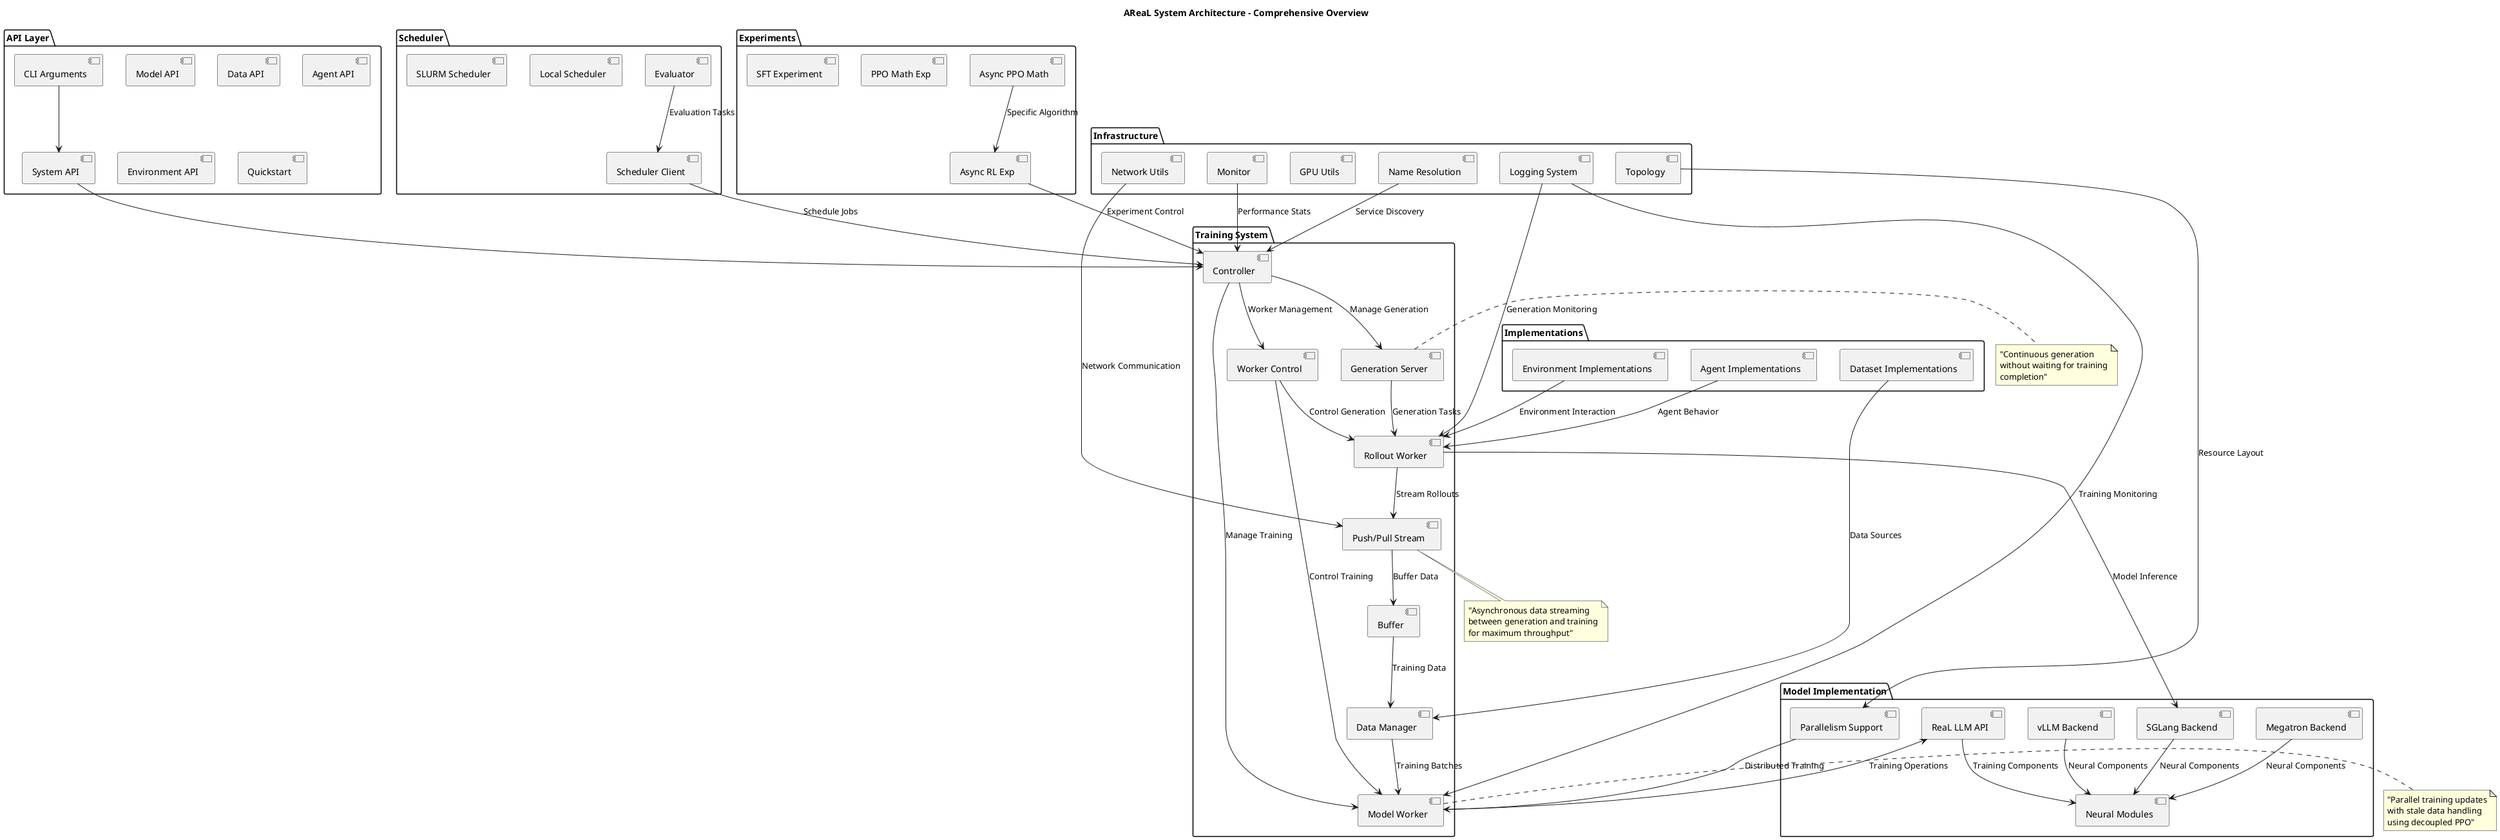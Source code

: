 @startuml
title AReaL System Architecture - Comprehensive Overview

package "API Layer" {
    [CLI Arguments] as cli
    [System API] as sysapi
    [Model API] as modelapi
    [Data API] as dataapi
    [Agent API] as agentapi
    [Environment API] as envapi
    [Quickstart] as quick
}

package "Model Implementation" {
    [SGLang Backend] as sglang
    [vLLM Backend] as vllm  
    [Megatron Backend] as megatron
    [ReaL LLM API] as realllm
    [Neural Modules] as neural
    [Parallelism Support] as parallel
}

package "Training System" {
    [Model Worker] as modelworker
    [Rollout Worker] as rolloutworker
    [Generation Server] as genserver
    [Controller] as controller
    [Data Manager] as datamgr
    [Buffer] as buffer
    [Push/Pull Stream] as pushpull
    [Worker Control] as workercontrol
}

package "Scheduler" {
    [Scheduler Client] as schedclient
    [Evaluator] as evaluator
    [Local Scheduler] as localsched
    [SLURM Scheduler] as slurmsch
}

package "Infrastructure" {
    [Logging System] as logging
    [Name Resolution] as nameresol
    [Topology] as topology
    [GPU Utils] as gpuutils
    [Monitor] as monitor
    [Network Utils] as network
}

package "Implementations" {
    [Agent Implementations] as agents
    [Dataset Implementations] as datasets
    [Environment Implementations] as envs
}

package "Experiments" {
    [Async RL Exp] as asyncrl
    [Async PPO Math] as asyncppomath
    [PPO Math Exp] as ppomath
    [SFT Experiment] as sftexp
}

' Core asynchronous architecture relationships
cli --> sysapi
sysapi --> controller
controller --> genserver : "Manage Generation"
controller --> modelworker : "Manage Training"
genserver --> rolloutworker : "Generation Tasks"
rolloutworker --> sglang : "Model Inference"
modelworker --> realllm : "Training Operations"

' Asynchronous data flow
rolloutworker --> pushpull : "Stream Rollouts"
pushpull --> buffer : "Buffer Data"
buffer --> datamgr : "Training Data"
datamgr --> modelworker : "Training Batches"

' Infrastructure integration
nameresol --> controller : "Service Discovery"
topology --> parallel : "Resource Layout"
logging --> modelworker : "Training Monitoring"
logging --> rolloutworker : "Generation Monitoring"
monitor --> controller : "Performance Stats"
network --> pushpull : "Network Communication"

' Implementation layer integration
agents --> rolloutworker : "Agent Behavior"
datasets --> datamgr : "Data Sources"
envs --> rolloutworker : "Environment Interaction"

' Experiment orchestration
asyncrl --> controller : "Experiment Control"
asyncppomath --> asyncrl : "Specific Algorithm"
schedclient --> controller : "Schedule Jobs"
evaluator --> schedclient : "Evaluation Tasks"

' Model backend integration
sglang --> neural : "Neural Components"
vllm --> neural : "Neural Components"
megatron --> neural : "Neural Components"
realllm --> neural : "Training Components"
parallel --> modelworker : "Distributed Training"

' Worker coordination
controller --> workercontrol : "Worker Management"
workercontrol --> modelworker : "Control Training"
workercontrol --> rolloutworker : "Control Generation"

note right of genserver : "Continuous generation\nwithout waiting for training\ncompletion"
note right of modelworker : "Parallel training updates\nwith stale data handling\nusing decoupled PPO"
note bottom of pushpull : "Asynchronous data streaming\nbetween generation and training\nfor maximum throughput"

@enduml